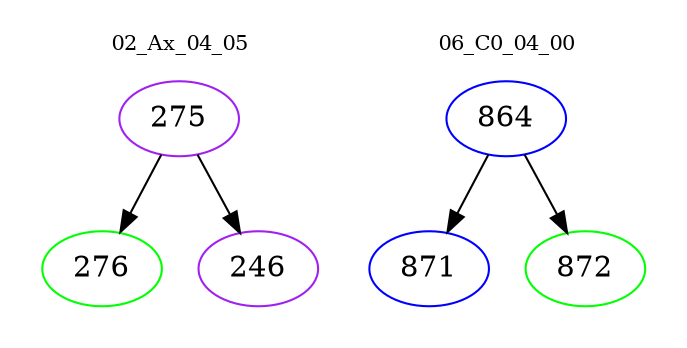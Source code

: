digraph{
subgraph cluster_0 {
color = white
label = "02_Ax_04_05";
fontsize=10;
T0_275 [label="275", color="purple"]
T0_275 -> T0_276 [color="black"]
T0_276 [label="276", color="green"]
T0_275 -> T0_246 [color="black"]
T0_246 [label="246", color="purple"]
}
subgraph cluster_1 {
color = white
label = "06_C0_04_00";
fontsize=10;
T1_864 [label="864", color="blue"]
T1_864 -> T1_871 [color="black"]
T1_871 [label="871", color="blue"]
T1_864 -> T1_872 [color="black"]
T1_872 [label="872", color="green"]
}
}
